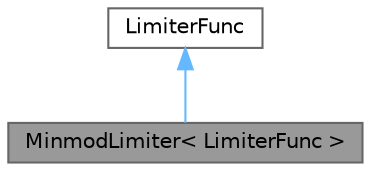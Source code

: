 digraph "MinmodLimiter&lt; LimiterFunc &gt;"
{
 // LATEX_PDF_SIZE
  bgcolor="transparent";
  edge [fontname=Helvetica,fontsize=10,labelfontname=Helvetica,labelfontsize=10];
  node [fontname=Helvetica,fontsize=10,shape=box,height=0.2,width=0.4];
  Node1 [id="Node000001",label="MinmodLimiter\< LimiterFunc \>",height=0.2,width=0.4,color="gray40", fillcolor="grey60", style="filled", fontcolor="black",tooltip="Class with limiter function which returns the limiter for the Minmod differencing scheme."];
  Node2 -> Node1 [id="edge1_Node000001_Node000002",dir="back",color="steelblue1",style="solid",tooltip=" "];
  Node2 [id="Node000002",label="LimiterFunc",height=0.2,width=0.4,color="gray40", fillcolor="white", style="filled",tooltip=" "];
}
